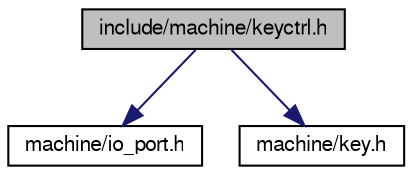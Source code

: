 digraph G
{
  bgcolor="transparent";
  edge [fontname="FreeSans",fontsize="10",labelfontname="FreeSans",labelfontsize="10"];
  node [fontname="FreeSans",fontsize="10",shape=record];
  Node1 [label="include/machine/keyctrl.h",height=0.2,width=0.4,color="black", fillcolor="grey75", style="filled" fontcolor="black"];
  Node1 -> Node2 [color="midnightblue",fontsize="10",style="solid",fontname="FreeSans"];
  Node2 [label="machine/io_port.h",height=0.2,width=0.4,color="black",URL="$io__port_8h.html"];
  Node1 -> Node3 [color="midnightblue",fontsize="10",style="solid",fontname="FreeSans"];
  Node3 [label="machine/key.h",height=0.2,width=0.4,color="black",URL="$key_8h.html"];
}
